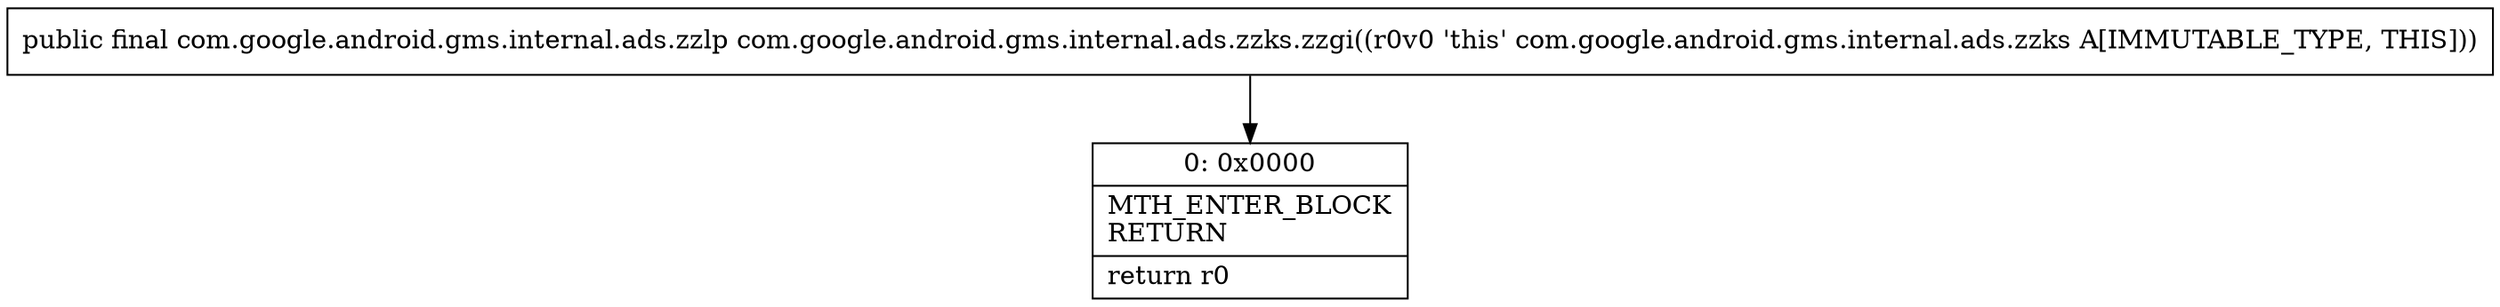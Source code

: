 digraph "CFG forcom.google.android.gms.internal.ads.zzks.zzgi()Lcom\/google\/android\/gms\/internal\/ads\/zzlp;" {
Node_0 [shape=record,label="{0\:\ 0x0000|MTH_ENTER_BLOCK\lRETURN\l|return r0\l}"];
MethodNode[shape=record,label="{public final com.google.android.gms.internal.ads.zzlp com.google.android.gms.internal.ads.zzks.zzgi((r0v0 'this' com.google.android.gms.internal.ads.zzks A[IMMUTABLE_TYPE, THIS])) }"];
MethodNode -> Node_0;
}

